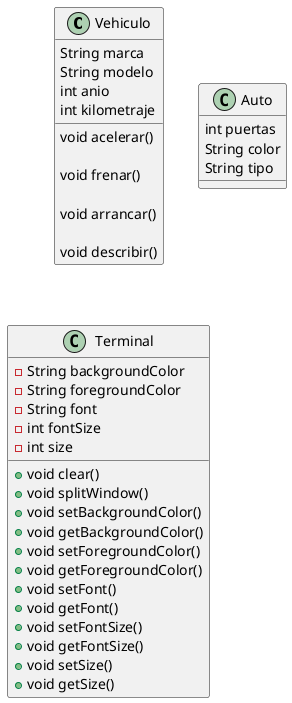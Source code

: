 @startuml uml

class Vehiculo {
  String marca
  String modelo
  int anio
  int kilometraje

  void acelerar()

  void frenar()

  void arrancar()

  void describir()
}

class Auto {
  int puertas
  String color
  String tipo
}

class Terminal {
  - String backgroundColor
  - String foregroundColor
  - String font
  - int fontSize
  - int size
  
  + void clear()
  + void splitWindow()
  + void setBackgroundColor()
  + void getBackgroundColor()
  + void setForegroundColor()
  + void getForegroundColor()
  + void setFont()
  + void getFont()
  + void setFontSize()
  + void getFontSize()
  + void setSize()
  + void getSize()
}

@enduml
